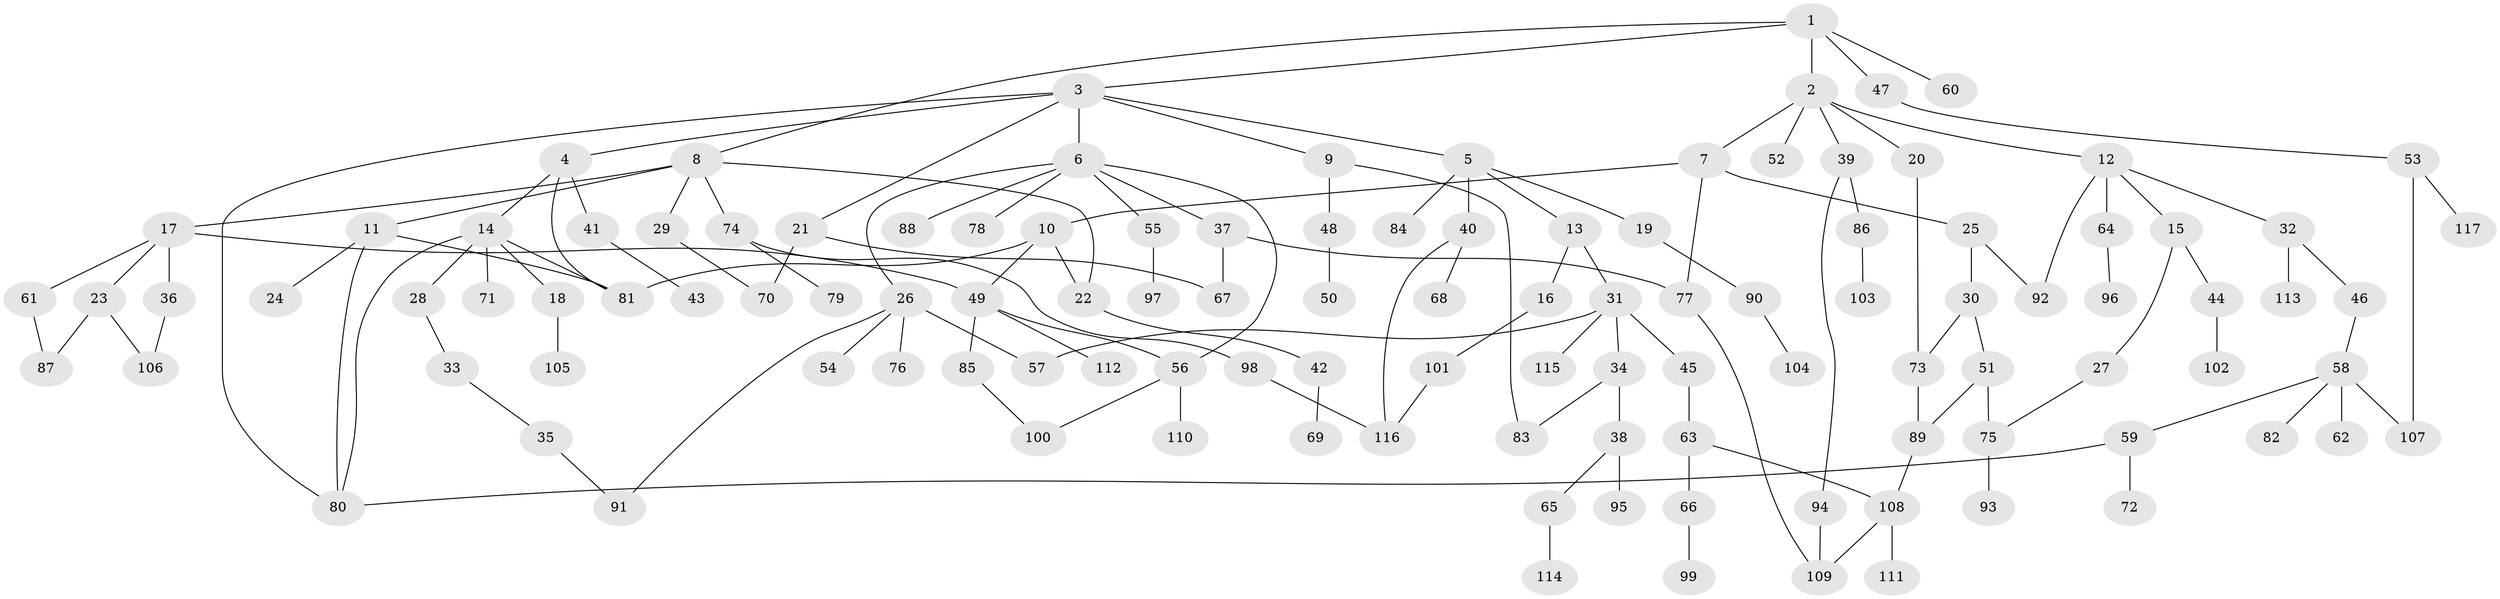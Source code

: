 // Generated by graph-tools (version 1.1) at 2025/34/03/09/25 02:34:06]
// undirected, 117 vertices, 144 edges
graph export_dot {
graph [start="1"]
  node [color=gray90,style=filled];
  1;
  2;
  3;
  4;
  5;
  6;
  7;
  8;
  9;
  10;
  11;
  12;
  13;
  14;
  15;
  16;
  17;
  18;
  19;
  20;
  21;
  22;
  23;
  24;
  25;
  26;
  27;
  28;
  29;
  30;
  31;
  32;
  33;
  34;
  35;
  36;
  37;
  38;
  39;
  40;
  41;
  42;
  43;
  44;
  45;
  46;
  47;
  48;
  49;
  50;
  51;
  52;
  53;
  54;
  55;
  56;
  57;
  58;
  59;
  60;
  61;
  62;
  63;
  64;
  65;
  66;
  67;
  68;
  69;
  70;
  71;
  72;
  73;
  74;
  75;
  76;
  77;
  78;
  79;
  80;
  81;
  82;
  83;
  84;
  85;
  86;
  87;
  88;
  89;
  90;
  91;
  92;
  93;
  94;
  95;
  96;
  97;
  98;
  99;
  100;
  101;
  102;
  103;
  104;
  105;
  106;
  107;
  108;
  109;
  110;
  111;
  112;
  113;
  114;
  115;
  116;
  117;
  1 -- 2;
  1 -- 3;
  1 -- 8;
  1 -- 47;
  1 -- 60;
  2 -- 7;
  2 -- 12;
  2 -- 20;
  2 -- 39;
  2 -- 52;
  3 -- 4;
  3 -- 5;
  3 -- 6;
  3 -- 9;
  3 -- 21;
  3 -- 80;
  4 -- 14;
  4 -- 41;
  4 -- 81;
  5 -- 13;
  5 -- 19;
  5 -- 40;
  5 -- 84;
  6 -- 26;
  6 -- 37;
  6 -- 55;
  6 -- 56;
  6 -- 78;
  6 -- 88;
  7 -- 10;
  7 -- 25;
  7 -- 77;
  8 -- 11;
  8 -- 17;
  8 -- 22;
  8 -- 29;
  8 -- 74;
  9 -- 48;
  9 -- 83;
  10 -- 49;
  10 -- 22;
  10 -- 81;
  11 -- 24;
  11 -- 80;
  11 -- 81;
  12 -- 15;
  12 -- 32;
  12 -- 64;
  12 -- 92;
  13 -- 16;
  13 -- 31;
  14 -- 18;
  14 -- 28;
  14 -- 71;
  14 -- 81;
  14 -- 80;
  15 -- 27;
  15 -- 44;
  16 -- 101;
  17 -- 23;
  17 -- 36;
  17 -- 61;
  17 -- 49;
  18 -- 105;
  19 -- 90;
  20 -- 73;
  21 -- 70;
  21 -- 67;
  22 -- 42;
  23 -- 87;
  23 -- 106;
  25 -- 30;
  25 -- 92;
  26 -- 54;
  26 -- 76;
  26 -- 91;
  26 -- 57;
  27 -- 75;
  28 -- 33;
  29 -- 70;
  30 -- 51;
  30 -- 73;
  31 -- 34;
  31 -- 45;
  31 -- 57;
  31 -- 115;
  32 -- 46;
  32 -- 113;
  33 -- 35;
  34 -- 38;
  34 -- 83;
  35 -- 91;
  36 -- 106;
  37 -- 67;
  37 -- 77;
  38 -- 65;
  38 -- 95;
  39 -- 86;
  39 -- 94;
  40 -- 68;
  40 -- 116;
  41 -- 43;
  42 -- 69;
  44 -- 102;
  45 -- 63;
  46 -- 58;
  47 -- 53;
  48 -- 50;
  49 -- 85;
  49 -- 112;
  49 -- 56;
  51 -- 75;
  51 -- 89;
  53 -- 117;
  53 -- 107;
  55 -- 97;
  56 -- 100;
  56 -- 110;
  58 -- 59;
  58 -- 62;
  58 -- 82;
  58 -- 107;
  59 -- 72;
  59 -- 80;
  61 -- 87;
  63 -- 66;
  63 -- 108;
  64 -- 96;
  65 -- 114;
  66 -- 99;
  73 -- 89;
  74 -- 79;
  74 -- 98;
  75 -- 93;
  77 -- 109;
  85 -- 100;
  86 -- 103;
  89 -- 108;
  90 -- 104;
  94 -- 109;
  98 -- 116;
  101 -- 116;
  108 -- 111;
  108 -- 109;
}
